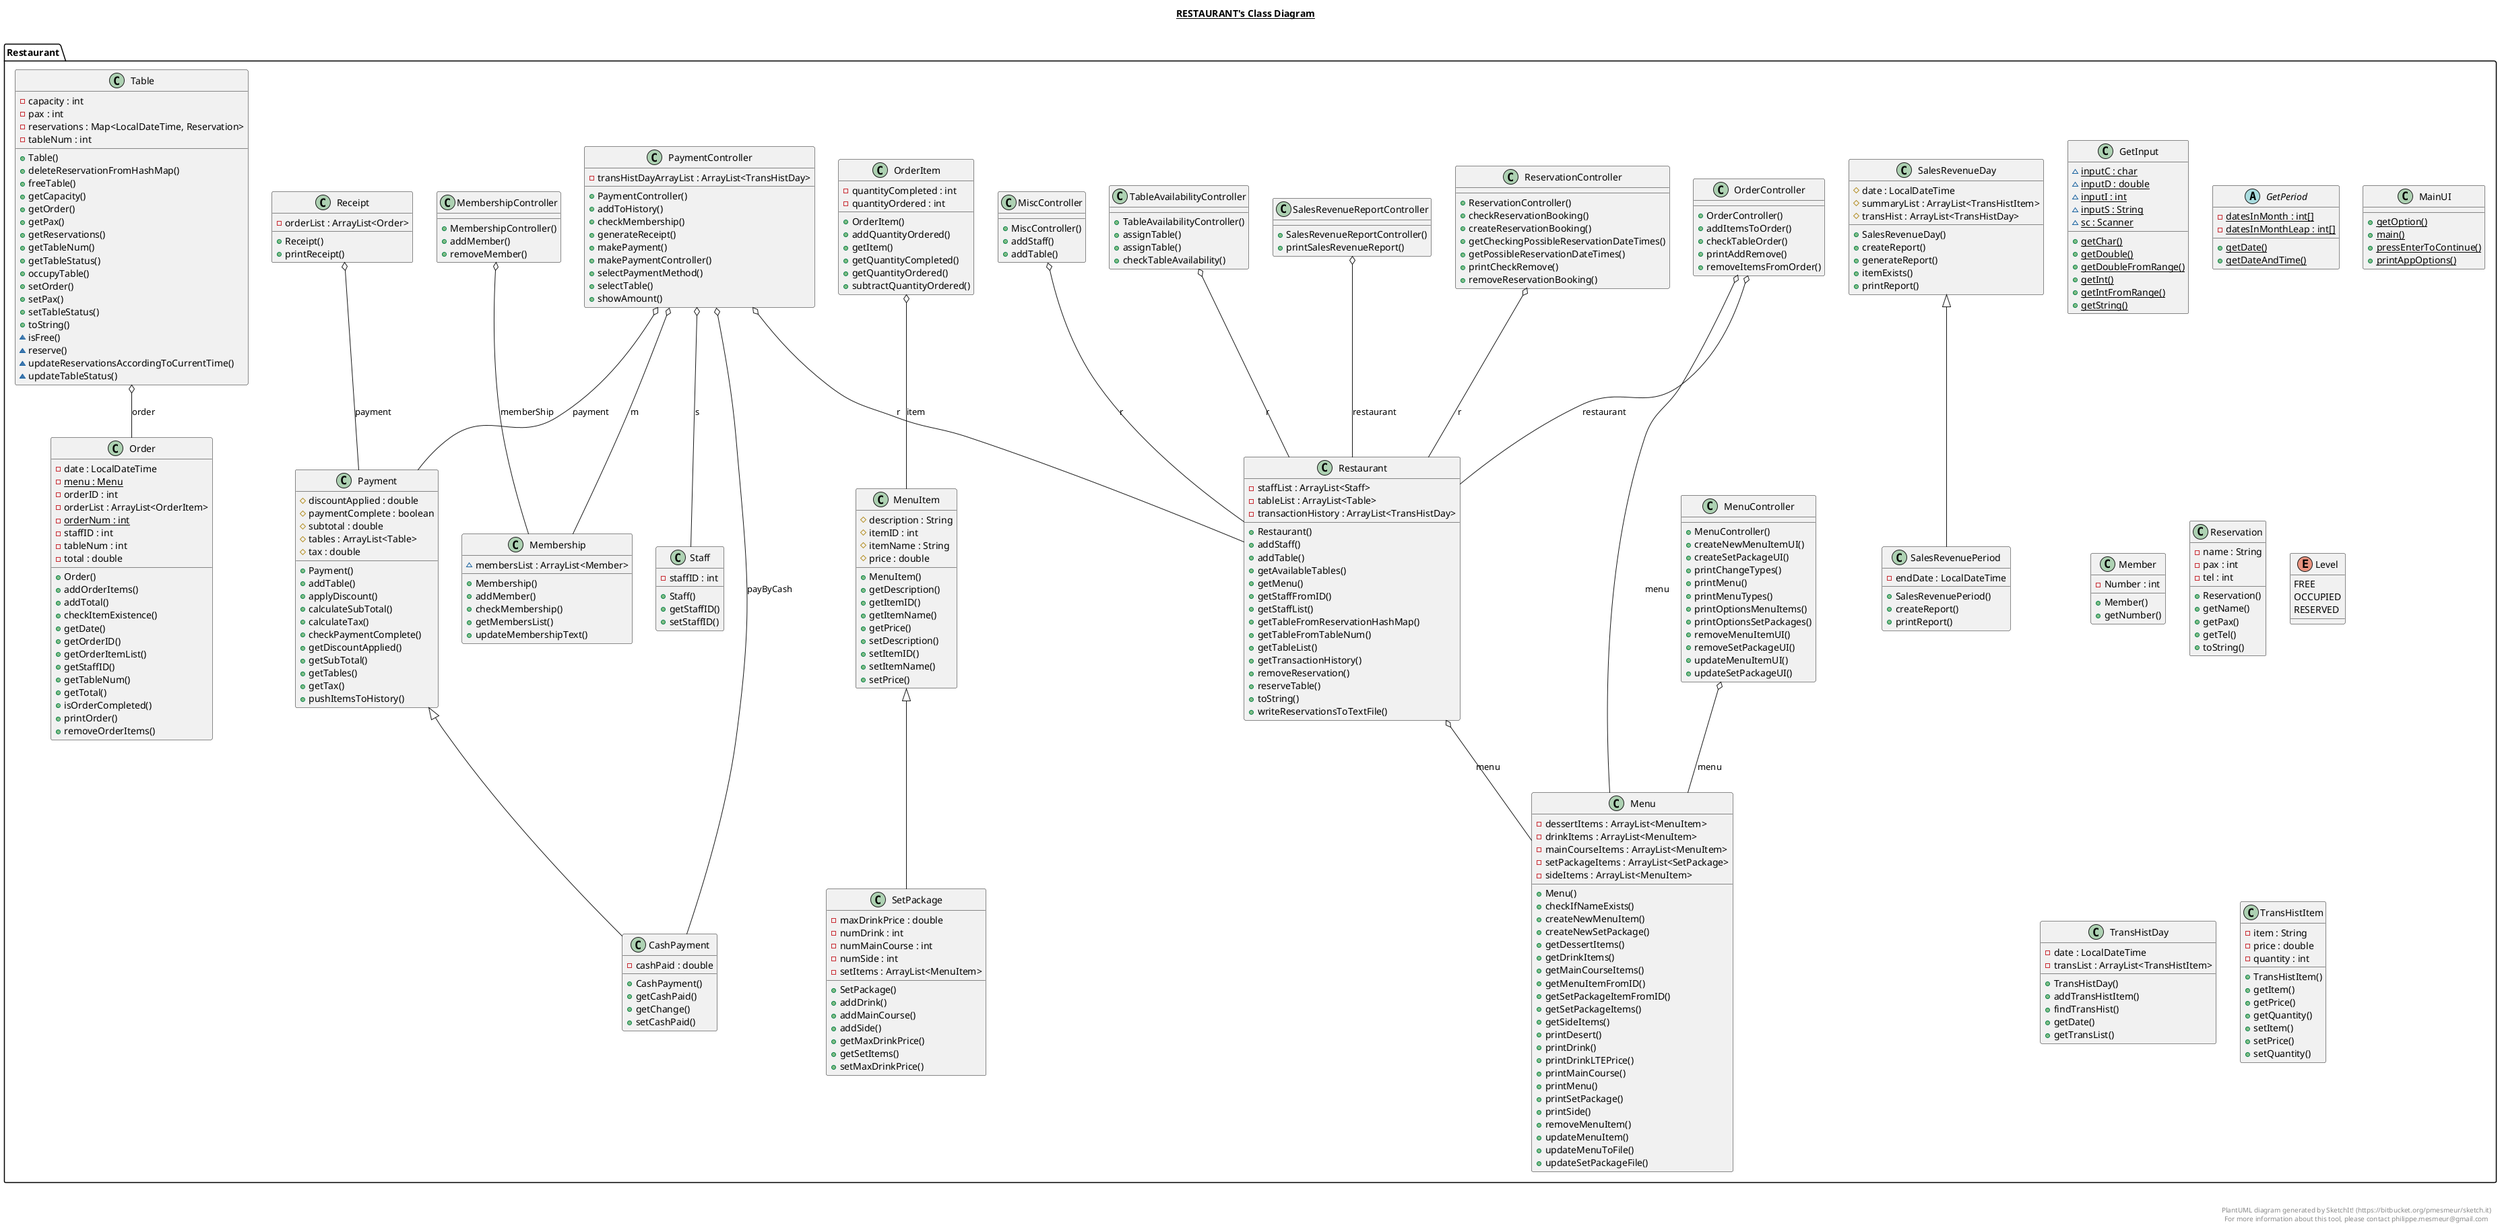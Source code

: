 @startuml

title __RESTAURANT's Class Diagram__\n

  namespace Restaurant {
    class Restaurant.CashPayment {
        - cashPaid : double
        + CashPayment()
        + getCashPaid()
        + getChange()
        + setCashPaid()
    }
  }
  

  namespace Restaurant {
    class Restaurant.GetInput {
        {static} ~ inputC : char
        {static} ~ inputD : double
        {static} ~ inputI : int
        {static} ~ inputS : String
        {static} ~ sc : Scanner
        {static} + getChar()
        {static} + getDouble()
        {static} + getDoubleFromRange()
        {static} + getInt()
        {static} + getIntFromRange()
        {static} + getString()
    }
  }
  

  namespace Restaurant {
    abstract class Restaurant.GetPeriod {
        {static} - datesInMonth : int[]
        {static} - datesInMonthLeap : int[]
        {static} + getDate()
        {static} + getDateAndTime()
    }
  }
  

  namespace Restaurant {
    class Restaurant.MainUI {
        {static} + getOption()
        {static} + main()
        {static} + pressEnterToContinue()
        {static} + printAppOptions()
    }
  }
  

  namespace Restaurant {
    class Restaurant.Member {
        - Number : int
        + Member()
        + getNumber()
    }
  }
  

  namespace Restaurant {
    class Restaurant.Membership {
        ~ membersList : ArrayList<Member>
        + Membership()
        + addMember()
        + checkMembership()
        + getMembersList()
        + updateMembershipText()
    }
  }
  

  namespace Restaurant {
    class Restaurant.MembershipController {
        + MembershipController()
        + addMember()
        + removeMember()
    }
  }
  

  namespace Restaurant {
    class Restaurant.Menu {
        - dessertItems : ArrayList<MenuItem>
        - drinkItems : ArrayList<MenuItem>
        - mainCourseItems : ArrayList<MenuItem>
        - setPackageItems : ArrayList<SetPackage>
        - sideItems : ArrayList<MenuItem>
        + Menu()
        + checkIfNameExists()
        + createNewMenuItem()
        + createNewSetPackage()
        + getDessertItems()
        + getDrinkItems()
        + getMainCourseItems()
        + getMenuItemFromID()
        + getSetPackageItemFromID()
        + getSetPackageItems()
        + getSideItems()
        + printDesert()
        + printDrink()
        + printDrinkLTEPrice()
        + printMainCourse()
        + printMenu()
        + printSetPackage()
        + printSide()
        + removeMenuItem()
        + updateMenuItem()
        + updateMenuToFile()
        + updateSetPackageFile()
    }
  }
  

  namespace Restaurant {
    class Restaurant.MenuController {
        + MenuController()
        + createNewMenuItemUI()
        + createSetPackageUI()
        + printChangeTypes()
        + printMenu()
        + printMenuTypes()
        + printOptionsMenuItems()
        + printOptionsSetPackages()
        + removeMenuItemUI()
        + removeSetPackageUI()
        + updateMenuItemUI()
        + updateSetPackageUI()
    }
  }
  

  namespace Restaurant {
    class Restaurant.MenuItem {
        # description : String
        # itemID : int
        # itemName : String
        # price : double
        + MenuItem()
        + getDescription()
        + getItemID()
        + getItemName()
        + getPrice()
        + setDescription()
        + setItemID()
        + setItemName()
        + setPrice()
    }
  }
  

  namespace Restaurant {
    class Restaurant.MiscController {
        + MiscController()
        + addStaff()
        + addTable()
    }
  }
  

  namespace Restaurant {
    class Restaurant.Order {
        - date : LocalDateTime
        {static} - menu : Menu
        - orderID : int
        - orderList : ArrayList<OrderItem>
        {static} - orderNum : int
        - staffID : int
        - tableNum : int
        - total : double
        + Order()
        + addOrderItems()
        + addTotal()
        + checkItemExistence()
        + getDate()
        + getOrderID()
        + getOrderItemList()
        + getStaffID()
        + getTableNum()
        + getTotal()
        + isOrderCompleted()
        + printOrder()
        + removeOrderItems()
    }
  }
  

  namespace Restaurant {
    class Restaurant.OrderController {
        + OrderController()
        + addItemsToOrder()
        + checkTableOrder()
        + printAddRemove()
        + removeItemsFromOrder()
    }
  }
  

  namespace Restaurant {
    class Restaurant.OrderItem {
        - quantityCompleted : int
        - quantityOrdered : int
        + OrderItem()
        + addQuantityOrdered()
        + getItem()
        + getQuantityCompleted()
        + getQuantityOrdered()
        + subtractQuantityOrdered()
    }
  }
  

  namespace Restaurant {
    class Restaurant.Payment {
        # discountApplied : double
        # paymentComplete : boolean
        # subtotal : double
        # tables : ArrayList<Table>
        # tax : double
        + Payment()
        + addTable()
        + applyDiscount()
        + calculateSubTotal()
        + calculateTax()
        + checkPaymentComplete()
        + getDiscountApplied()
        + getSubTotal()
        + getTables()
        + getTax()
        + pushItemsToHistory()
    }
  }
  

  namespace Restaurant {
    class Restaurant.PaymentController {
        - transHistDayArrayList : ArrayList<TransHistDay>
        + PaymentController()
        + addToHistory()
        + checkMembership()
        + generateReceipt()
        + makePayment()
        + makePaymentController()
        + selectPaymentMethod()
        + selectTable()
        + showAmount()
    }
  }
  

  namespace Restaurant {
    class Restaurant.Receipt {
        - orderList : ArrayList<Order>
        + Receipt()
        + printReceipt()
    }
  }
  

  namespace Restaurant {
    class Restaurant.Reservation {
        - name : String
        - pax : int
        - tel : int
        + Reservation()
        + getName()
        + getPax()
        + getTel()
        + toString()
    }
  }
  

  namespace Restaurant {
    class Restaurant.ReservationController {
        + ReservationController()
        + checkReservationBooking()
        + createReservationBooking()
        + getCheckingPossibleReservationDateTimes()
        + getPossibleReservationDateTimes()
        + printCheckRemove()
        + removeReservationBooking()
    }
  }
  

  namespace Restaurant {
    class Restaurant.Restaurant {
        - staffList : ArrayList<Staff>
        - tableList : ArrayList<Table>
        - transactionHistory : ArrayList<TransHistDay>
        + Restaurant()
        + addStaff()
        + addTable()
        + getAvailableTables()
        + getMenu()
        + getStaffFromID()
        + getStaffList()
        + getTableFromReservationHashMap()
        + getTableFromTableNum()
        + getTableList()
        + getTransactionHistory()
        + removeReservation()
        + reserveTable()
        + toString()
        + writeReservationsToTextFile()
    }
  }
  

  namespace Restaurant {
    class Restaurant.SalesRevenueDay {
        # date : LocalDateTime
        # summaryList : ArrayList<TransHistItem>
        # transHist : ArrayList<TransHistDay>
        + SalesRevenueDay()
        + createReport()
        + generateReport()
        + itemExists()
        + printReport()
    }
  }
  

  namespace Restaurant {
    class Restaurant.SalesRevenuePeriod {
        - endDate : LocalDateTime
        + SalesRevenuePeriod()
        + createReport()
        + printReport()
    }
  }
  

  namespace Restaurant {
    class Restaurant.SalesRevenueReportController {
        + SalesRevenueReportController()
        + printSalesRevenueReport()
    }
  }
  

  namespace Restaurant {
    class Restaurant.SetPackage {
        - maxDrinkPrice : double
        - numDrink : int
        - numMainCourse : int
        - numSide : int
        - setItems : ArrayList<MenuItem>
        + SetPackage()
        + addDrink()
        + addMainCourse()
        + addSide()
        + getMaxDrinkPrice()
        + getSetItems()
        + setMaxDrinkPrice()
    }
  }
  

  namespace Restaurant {
    class Restaurant.Staff {
        - staffID : int
        + Staff()
        + getStaffID()
        + setStaffID()
    }
  }
  

  namespace Restaurant {
    class Restaurant.Table {
        - capacity : int
        - pax : int
        - reservations : Map<LocalDateTime, Reservation>
        - tableNum : int
        + Table()
        + deleteReservationFromHashMap()
        + freeTable()
        + getCapacity()
        + getOrder()
        + getPax()
        + getReservations()
        + getTableNum()
        + getTableStatus()
        + occupyTable()
        + setOrder()
        + setPax()
        + setTableStatus()
        + toString()
        ~ isFree()
        ~ reserve()
        ~ updateReservationsAccordingToCurrentTime()
        ~ updateTableStatus()
    }
  }
  

  namespace Restaurant {
    enum Level {
      FREE
      OCCUPIED
      RESERVED
    }
  }
  

  namespace Restaurant {
    class Restaurant.TableAvailabilityController {
        + TableAvailabilityController()
        + assignTable()
        + assignTable()
        + checkTableAvailability()
    }
  }
  

  namespace Restaurant {
    class Restaurant.TransHistDay {
        - date : LocalDateTime
        - transList : ArrayList<TransHistItem>
        + TransHistDay()
        + addTransHistItem()
        + findTransHist()
        + getDate()
        + getTransList()
    }
  }
  

  namespace Restaurant {
    class Restaurant.TransHistItem {
        - item : String
        - price : double
        - quantity : int
        + TransHistItem()
        + getItem()
        + getPrice()
        + getQuantity()
        + setItem()
        + setPrice()
        + setQuantity()
    }
  }
  

  Restaurant.CashPayment -up-|> Restaurant.Payment
  Restaurant.MembershipController o-- Restaurant.Membership : memberShip
  Restaurant.MenuController o-- Restaurant.Menu : menu
  Restaurant.MiscController o-- Restaurant.Restaurant : r
  Restaurant.OrderController o-- Restaurant.Menu : menu
  Restaurant.OrderController o-- Restaurant.Restaurant : restaurant
  Restaurant.OrderItem o-- Restaurant.MenuItem : item
  Restaurant.PaymentController o-- Restaurant.Membership : m
  Restaurant.PaymentController o-- Restaurant.CashPayment : payByCash
  Restaurant.PaymentController o-- Restaurant.Payment : payment
  Restaurant.PaymentController o-- Restaurant.Restaurant : r
  Restaurant.PaymentController o-- Restaurant.Staff : s
  Restaurant.Receipt o-- Restaurant.Payment : payment
  Restaurant.ReservationController o-- Restaurant.Restaurant : r
  Restaurant.Restaurant o-- Restaurant.Menu : menu
  Restaurant.SalesRevenuePeriod -up-|> Restaurant.SalesRevenueDay
  Restaurant.SalesRevenueReportController o-- Restaurant.Restaurant : restaurant
  Restaurant.SetPackage -up-|> Restaurant.MenuItem
  Restaurant.Table o-- Restaurant.Order : order
  Restaurant.Table o-- Restaurant.Table.Level : tableStatus
  Restaurant.Table +-down- Restaurant.Table.Level
  Restaurant.TableAvailabilityController o-- Restaurant.Restaurant : r


right footer


PlantUML diagram generated by SketchIt! (https://bitbucket.org/pmesmeur/sketch.it)
For more information about this tool, please contact philippe.mesmeur@gmail.com
endfooter

@enduml
